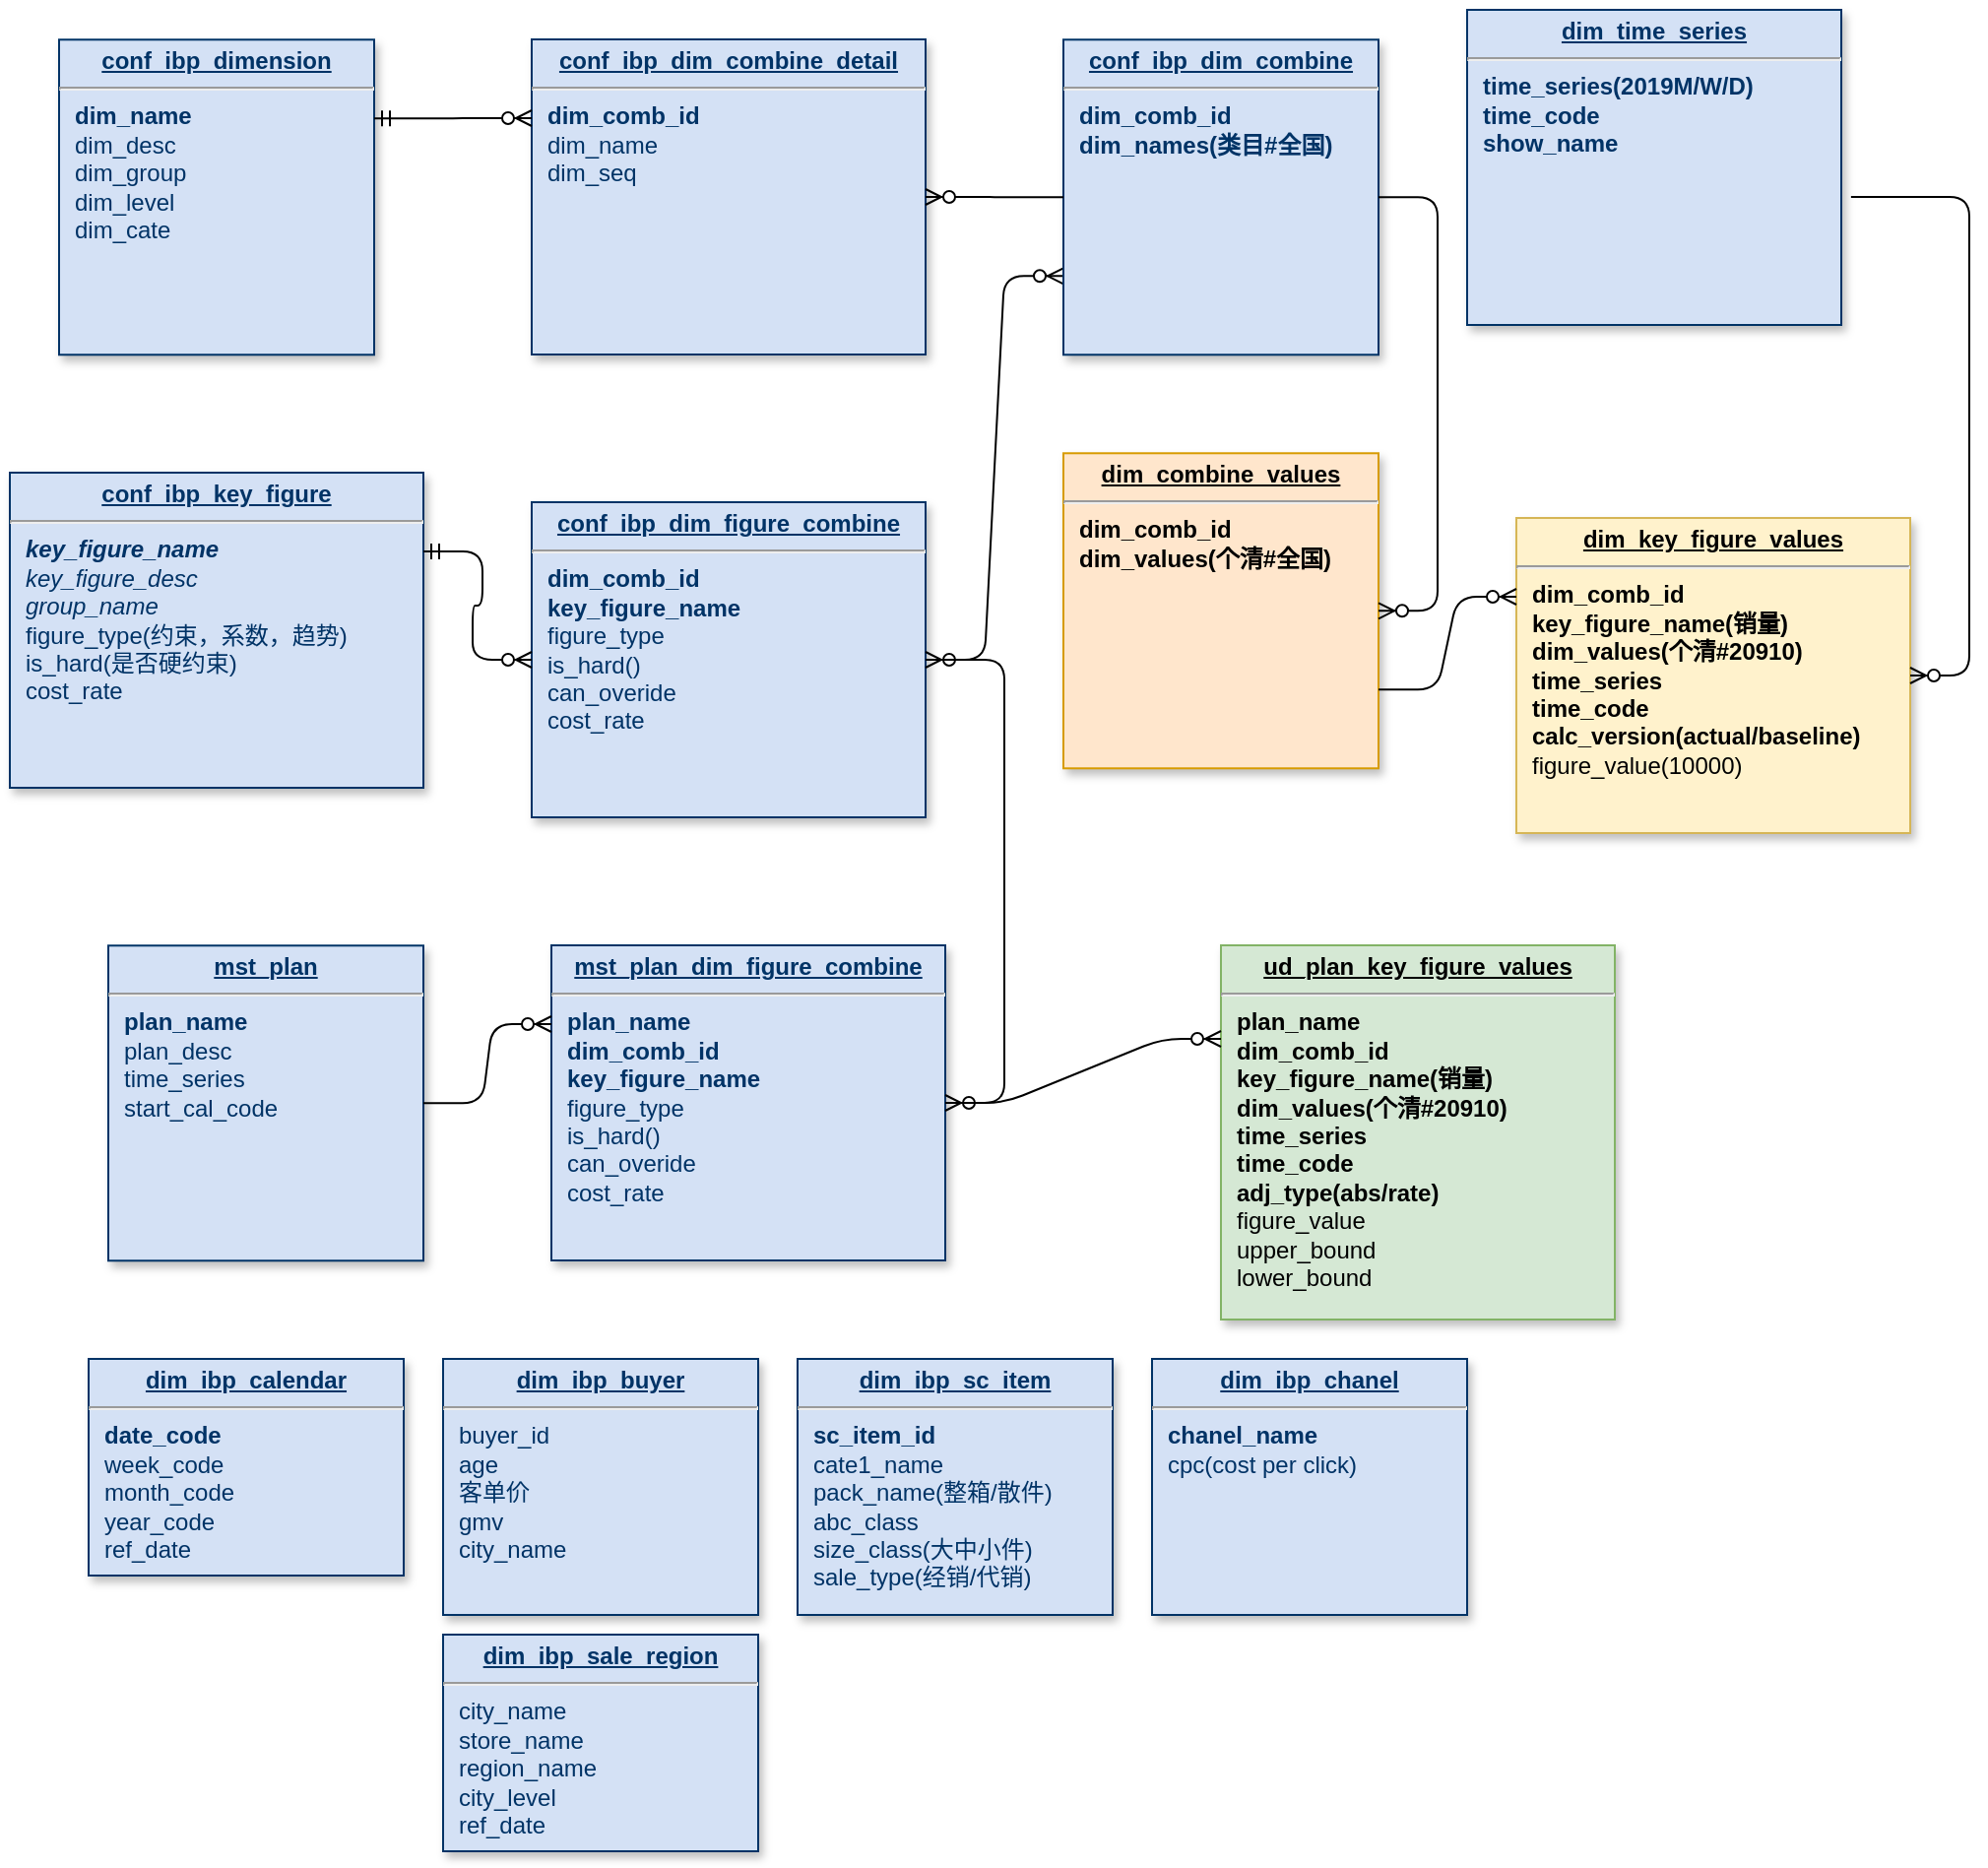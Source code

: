 <mxfile version="12.1.9" type="github" pages="2">
  <diagram name="数据准备" id="efa7a0a1-bf9b-a30e-e6df-94a7791c09e9">
    <mxGraphModel dx="2056" dy="500" grid="1" gridSize="10" guides="1" tooltips="1" connect="1" arrows="1" fold="1" page="1" pageScale="1" pageWidth="826" pageHeight="1169" background="#ffffff" math="0" shadow="0">
      <root>
        <mxCell id="0"/>
        <mxCell id="1" parent="0"/>
        <mxCell id="21" value="&lt;p style=&quot;margin: 0px ; margin-top: 4px ; text-align: center ; text-decoration: underline&quot;&gt;&lt;strong&gt;dim_ibp_calendar&lt;/strong&gt;&lt;/p&gt;&lt;hr&gt;&lt;p style=&quot;margin: 0px ; margin-left: 8px&quot;&gt;&lt;b&gt;date_code&lt;/b&gt;&lt;/p&gt;&lt;p style=&quot;margin: 0px ; margin-left: 8px&quot;&gt;week_code&lt;/p&gt;&lt;p style=&quot;margin: 0px ; margin-left: 8px&quot;&gt;month_code&lt;/p&gt;&lt;p style=&quot;margin: 0px ; margin-left: 8px&quot;&gt;year_code&lt;/p&gt;&lt;p style=&quot;margin: 0px ; margin-left: 8px&quot;&gt;ref_date&lt;/p&gt;" style="verticalAlign=top;align=left;overflow=fill;fontSize=12;fontFamily=Helvetica;html=1;strokeColor=#003366;shadow=1;fillColor=#D4E1F5;fontColor=#003366" parent="1" vertex="1">
          <mxGeometry x="-5" y="730" width="160" height="110" as="geometry"/>
        </mxCell>
        <mxCell id="25" value="&lt;p style=&quot;margin: 0px ; margin-top: 4px ; text-align: center ; text-decoration: underline&quot;&gt;&lt;b&gt;conf_ibp_dimension&lt;/b&gt;&lt;/p&gt;&lt;hr&gt;&lt;p style=&quot;margin: 0px ; margin-left: 8px&quot;&gt;&lt;span&gt;&lt;b&gt;dim_name&lt;/b&gt;&lt;/span&gt;&lt;br&gt;&lt;/p&gt;&lt;p style=&quot;margin: 0px ; margin-left: 8px&quot;&gt;dim_desc&lt;br&gt;&lt;/p&gt;&lt;p style=&quot;margin: 0px ; margin-left: 8px&quot;&gt;dim_group&lt;/p&gt;&lt;p style=&quot;margin: 0px ; margin-left: 8px&quot;&gt;dim_level&lt;/p&gt;&lt;p style=&quot;margin: 0px ; margin-left: 8px&quot;&gt;dim_cate&lt;/p&gt;" style="verticalAlign=top;align=left;overflow=fill;fontSize=12;fontFamily=Helvetica;html=1;strokeColor=#003366;shadow=1;fillColor=#D4E1F5;fontColor=#003366" parent="1" vertex="1">
          <mxGeometry x="-20.0" y="60.14" width="160" height="160" as="geometry"/>
        </mxCell>
        <mxCell id="3DZUNBf_pylobnUsO0X3-115" value="&lt;p style=&quot;margin: 0px ; margin-top: 4px ; text-align: center ; text-decoration: underline&quot;&gt;&lt;strong&gt;dim_ibp_sc_item&lt;/strong&gt;&lt;/p&gt;&lt;hr&gt;&lt;p style=&quot;margin: 0px ; margin-left: 8px&quot;&gt;&lt;b&gt;sc_item_id&lt;/b&gt;&lt;/p&gt;&lt;p style=&quot;margin: 0px ; margin-left: 8px&quot;&gt;cate1_name&lt;/p&gt;&lt;p style=&quot;margin: 0px ; margin-left: 8px&quot;&gt;&lt;span&gt;pack_name(整箱/散件)&lt;/span&gt;&lt;/p&gt;&lt;p style=&quot;margin: 0px ; margin-left: 8px&quot;&gt;&lt;span&gt;abc_class&lt;/span&gt;&lt;br&gt;&lt;/p&gt;&lt;p style=&quot;margin: 0px ; margin-left: 8px&quot;&gt;size_class(大中小件)&lt;/p&gt;&lt;p style=&quot;margin: 0px ; margin-left: 8px&quot;&gt;sale_type(经销/代销)&lt;/p&gt;" style="verticalAlign=top;align=left;overflow=fill;fontSize=12;fontFamily=Helvetica;html=1;strokeColor=#003366;shadow=1;fillColor=#D4E1F5;fontColor=#003366" vertex="1" parent="1">
          <mxGeometry x="355" y="730" width="160" height="130" as="geometry"/>
        </mxCell>
        <mxCell id="JFcOE48JS2AtZXo4onWM-112" value="&lt;p style=&quot;margin: 0px ; margin-top: 4px ; text-align: center ; text-decoration: underline&quot;&gt;&lt;strong&gt;dim_ibp_sale_region&lt;/strong&gt;&lt;/p&gt;&lt;hr&gt;&lt;p style=&quot;margin: 0px ; margin-left: 8px&quot;&gt;city_name&lt;/p&gt;&lt;p style=&quot;margin: 0px ; margin-left: 8px&quot;&gt;store_name&lt;/p&gt;&lt;p style=&quot;margin: 0px ; margin-left: 8px&quot;&gt;region_name&lt;/p&gt;&lt;p style=&quot;margin: 0px ; margin-left: 8px&quot;&gt;city_level&lt;/p&gt;&lt;p style=&quot;margin: 0px ; margin-left: 8px&quot;&gt;ref_date&lt;/p&gt;" style="verticalAlign=top;align=left;overflow=fill;fontSize=12;fontFamily=Helvetica;html=1;strokeColor=#003366;shadow=1;fillColor=#D4E1F5;fontColor=#003366" vertex="1" parent="1">
          <mxGeometry x="175" y="870" width="160" height="110" as="geometry"/>
        </mxCell>
        <mxCell id="JFcOE48JS2AtZXo4onWM-113" value="&lt;p style=&quot;margin: 0px ; margin-top: 4px ; text-align: center ; text-decoration: underline&quot;&gt;&lt;b&gt;conf_ibp_key_figure&lt;/b&gt;&lt;/p&gt;&lt;hr&gt;&lt;p style=&quot;margin: 0px ; margin-left: 8px&quot;&gt;&lt;i&gt;&lt;b&gt;key_figure_name&lt;/b&gt;&lt;/i&gt;&lt;br&gt;&lt;/p&gt;&lt;p style=&quot;margin: 0px ; margin-left: 8px&quot;&gt;&lt;i&gt;key_figure_desc&lt;/i&gt;&lt;/p&gt;&lt;p style=&quot;margin: 0px ; margin-left: 8px&quot;&gt;&lt;i&gt;group_name&lt;/i&gt;&lt;/p&gt;&lt;p style=&quot;margin: 0px ; margin-left: 8px&quot;&gt;&lt;span&gt;figure_type(约束，系数，趋势)&lt;/span&gt;&lt;/p&gt;&lt;p style=&quot;margin: 0px ; margin-left: 8px&quot;&gt;is_hard(是否硬约束)&lt;/p&gt;&lt;p style=&quot;margin: 0px ; margin-left: 8px&quot;&gt;cost_rate&lt;/p&gt;" style="verticalAlign=top;align=left;overflow=fill;fontSize=12;fontFamily=Helvetica;html=1;strokeColor=#003366;shadow=1;fillColor=#D4E1F5;fontColor=#003366" vertex="1" parent="1">
          <mxGeometry x="-45" y="280" width="210" height="160" as="geometry"/>
        </mxCell>
        <mxCell id="JFcOE48JS2AtZXo4onWM-117" value="&lt;p style=&quot;margin: 0px ; margin-top: 4px ; text-align: center ; text-decoration: underline&quot;&gt;&lt;strong&gt;dim_ibp_buyer&lt;/strong&gt;&lt;/p&gt;&lt;hr&gt;&lt;p style=&quot;margin: 0px ; margin-left: 8px&quot;&gt;buyer_id&lt;/p&gt;&lt;p style=&quot;margin: 0px ; margin-left: 8px&quot;&gt;age&lt;/p&gt;&lt;p style=&quot;margin: 0px ; margin-left: 8px&quot;&gt;客单价&lt;/p&gt;&lt;p style=&quot;margin: 0px ; margin-left: 8px&quot;&gt;gmv&lt;/p&gt;&lt;p style=&quot;margin: 0px ; margin-left: 8px&quot;&gt;city_name&lt;/p&gt;&lt;p style=&quot;margin: 0px ; margin-left: 8px&quot;&gt;&lt;br&gt;&lt;/p&gt;&lt;p style=&quot;margin: 0px ; margin-left: 8px&quot;&gt;&lt;br&gt;&lt;/p&gt;" style="verticalAlign=top;align=left;overflow=fill;fontSize=12;fontFamily=Helvetica;html=1;strokeColor=#003366;shadow=1;fillColor=#D4E1F5;fontColor=#003366" vertex="1" parent="1">
          <mxGeometry x="175" y="730" width="160" height="130" as="geometry"/>
        </mxCell>
        <mxCell id="wF-CPIEMSfGUa-PFWlyZ-112" value="&lt;p style=&quot;margin: 0px ; margin-top: 4px ; text-align: center ; text-decoration: underline&quot;&gt;&lt;b&gt;conf_ibp_dim_combine_detail&lt;/b&gt;&lt;/p&gt;&lt;hr&gt;&lt;p style=&quot;margin: 0px ; margin-left: 8px&quot;&gt;&lt;span&gt;&lt;b&gt;dim_comb_id&lt;/b&gt;&lt;/span&gt;&lt;br&gt;&lt;/p&gt;&lt;p style=&quot;margin: 0px ; margin-left: 8px&quot;&gt;dim_name&lt;/p&gt;&lt;p style=&quot;margin: 0px ; margin-left: 8px&quot;&gt;dim_seq&lt;/p&gt;" style="verticalAlign=top;align=left;overflow=fill;fontSize=12;fontFamily=Helvetica;html=1;strokeColor=#003366;shadow=1;fillColor=#D4E1F5;fontColor=#003366" vertex="1" parent="1">
          <mxGeometry x="220" y="60" width="200" height="160" as="geometry"/>
        </mxCell>
        <mxCell id="wF-CPIEMSfGUa-PFWlyZ-113" value="&lt;p style=&quot;margin: 0px ; margin-top: 4px ; text-align: center ; text-decoration: underline&quot;&gt;&lt;b&gt;conf_ibp_dim_figure_combine&lt;/b&gt;&lt;/p&gt;&lt;hr&gt;&lt;p style=&quot;margin: 0px ; margin-left: 8px&quot;&gt;&lt;span&gt;&lt;b&gt;dim_comb_id&lt;/b&gt;&lt;/span&gt;&lt;br&gt;&lt;/p&gt;&lt;p style=&quot;margin: 0px ; margin-left: 8px&quot;&gt;&lt;b&gt;key_figure_name&lt;/b&gt;&lt;/p&gt;&lt;p style=&quot;margin: 0px ; margin-left: 8px&quot;&gt;figure_type&lt;/p&gt;&lt;p style=&quot;margin: 0px ; margin-left: 8px&quot;&gt;is_hard()&lt;/p&gt;&lt;p style=&quot;margin: 0px ; margin-left: 8px&quot;&gt;can_overide&lt;/p&gt;&lt;p style=&quot;margin: 0px ; margin-left: 8px&quot;&gt;cost_rate&lt;/p&gt;" style="verticalAlign=top;align=left;overflow=fill;fontSize=12;fontFamily=Helvetica;html=1;strokeColor=#003366;shadow=1;fillColor=#D4E1F5;fontColor=#003366" vertex="1" parent="1">
          <mxGeometry x="220" y="295" width="200" height="160" as="geometry"/>
        </mxCell>
        <mxCell id="wF-CPIEMSfGUa-PFWlyZ-117" value="" style="edgeStyle=entityRelationEdgeStyle;fontSize=12;html=1;endArrow=ERzeroToMany;startArrow=ERmandOne;exitX=1;exitY=0.25;exitDx=0;exitDy=0;entryX=0;entryY=0.25;entryDx=0;entryDy=0;" edge="1" parent="1" source="25" target="wF-CPIEMSfGUa-PFWlyZ-112">
          <mxGeometry width="100" height="100" relative="1" as="geometry">
            <mxPoint x="150" y="250" as="sourcePoint"/>
            <mxPoint x="250" y="150" as="targetPoint"/>
          </mxGeometry>
        </mxCell>
        <mxCell id="wF-CPIEMSfGUa-PFWlyZ-118" value="" style="edgeStyle=entityRelationEdgeStyle;fontSize=12;html=1;endArrow=ERzeroToMany;startArrow=ERmandOne;exitX=1;exitY=0.25;exitDx=0;exitDy=0;" edge="1" parent="1" source="JFcOE48JS2AtZXo4onWM-113" target="wF-CPIEMSfGUa-PFWlyZ-113">
          <mxGeometry width="100" height="100" relative="1" as="geometry">
            <mxPoint x="180" y="320" as="sourcePoint"/>
            <mxPoint x="280" y="220" as="targetPoint"/>
          </mxGeometry>
        </mxCell>
        <mxCell id="wF-CPIEMSfGUa-PFWlyZ-125" value="" style="edgeStyle=entityRelationEdgeStyle;fontSize=12;html=1;endArrow=ERzeroToMany;endFill=1;startArrow=ERzeroToMany;entryX=0;entryY=0.75;entryDx=0;entryDy=0;" edge="1" parent="1" source="wF-CPIEMSfGUa-PFWlyZ-113" target="wF-CPIEMSfGUa-PFWlyZ-129">
          <mxGeometry width="100" height="100" relative="1" as="geometry">
            <mxPoint x="190" y="270" as="sourcePoint"/>
            <mxPoint x="470" y="181" as="targetPoint"/>
          </mxGeometry>
        </mxCell>
        <mxCell id="wF-CPIEMSfGUa-PFWlyZ-126" value="&lt;p style=&quot;margin: 0px ; margin-top: 4px ; text-align: center ; text-decoration: underline&quot;&gt;&lt;b&gt;dim_combine_values&lt;/b&gt;&lt;/p&gt;&lt;hr&gt;&lt;p style=&quot;margin: 0px ; margin-left: 8px&quot;&gt;&lt;span&gt;&lt;b&gt;dim_comb_id&lt;/b&gt;&lt;/span&gt;&lt;/p&gt;&lt;p style=&quot;margin: 0px ; margin-left: 8px&quot;&gt;&lt;b&gt;dim_values(个清#全国)&lt;/b&gt;&lt;/p&gt;" style="verticalAlign=top;align=left;overflow=fill;fontSize=12;fontFamily=Helvetica;html=1;strokeColor=#d79b00;shadow=1;fillColor=#ffe6cc;" vertex="1" parent="1">
          <mxGeometry x="490" y="270.14" width="160" height="160" as="geometry"/>
        </mxCell>
        <mxCell id="wF-CPIEMSfGUa-PFWlyZ-128" value="&lt;p style=&quot;margin: 0px ; margin-top: 4px ; text-align: center ; text-decoration: underline&quot;&gt;&lt;b&gt;dim_key_figure_values&lt;/b&gt;&lt;/p&gt;&lt;hr&gt;&lt;p style=&quot;margin: 0px ; margin-left: 8px&quot;&gt;&lt;span&gt;&lt;b&gt;dim_comb_id&lt;/b&gt;&lt;/span&gt;&lt;/p&gt;&lt;p style=&quot;margin: 0px ; margin-left: 8px&quot;&gt;&lt;span&gt;&lt;b&gt;key_figure_name(销量)&lt;/b&gt;&lt;/span&gt;&lt;/p&gt;&lt;p style=&quot;margin: 0px ; margin-left: 8px&quot;&gt;&lt;b&gt;dim_values(个清#20910)&lt;/b&gt;&lt;/p&gt;&lt;p style=&quot;margin: 0px ; margin-left: 8px&quot;&gt;&lt;b&gt;time_series&lt;/b&gt;&lt;/p&gt;&lt;p style=&quot;margin: 0px ; margin-left: 8px&quot;&gt;&lt;b&gt;time_code&lt;/b&gt;&lt;br&gt;&lt;/p&gt;&lt;p style=&quot;margin: 0px ; margin-left: 8px&quot;&gt;&lt;b&gt;calc_version(actual/baseline)&lt;/b&gt;&lt;/p&gt;&lt;p style=&quot;margin: 0px ; margin-left: 8px&quot;&gt;figure_value(10000)&lt;/p&gt;" style="verticalAlign=top;align=left;overflow=fill;fontSize=12;fontFamily=Helvetica;html=1;strokeColor=#d6b656;shadow=1;fillColor=#fff2cc;" vertex="1" parent="1">
          <mxGeometry x="720" y="303" width="200" height="160" as="geometry"/>
        </mxCell>
        <mxCell id="wF-CPIEMSfGUa-PFWlyZ-129" value="&lt;p style=&quot;margin: 0px ; margin-top: 4px ; text-align: center ; text-decoration: underline&quot;&gt;&lt;b&gt;conf_ibp_dim_combine&lt;/b&gt;&lt;/p&gt;&lt;hr&gt;&lt;p style=&quot;margin: 0px 0px 0px 8px&quot;&gt;&lt;b&gt;dim_comb_id&lt;/b&gt;&lt;/p&gt;&lt;p style=&quot;margin: 0px 0px 0px 8px&quot;&gt;&lt;b&gt;dim_names(类目#全国)&lt;/b&gt;&lt;/p&gt;" style="verticalAlign=top;align=left;overflow=fill;fontSize=12;fontFamily=Helvetica;html=1;strokeColor=#003366;shadow=1;fillColor=#D4E1F5;fontColor=#003366" vertex="1" parent="1">
          <mxGeometry x="490.0" y="60.14" width="160" height="160" as="geometry"/>
        </mxCell>
        <mxCell id="wF-CPIEMSfGUa-PFWlyZ-130" value="" style="edgeStyle=entityRelationEdgeStyle;fontSize=12;html=1;endArrow=ERzeroToMany;endFill=1;" edge="1" parent="1" source="wF-CPIEMSfGUa-PFWlyZ-129" target="wF-CPIEMSfGUa-PFWlyZ-112">
          <mxGeometry width="100" height="100" relative="1" as="geometry">
            <mxPoint x="430" y="120" as="sourcePoint"/>
            <mxPoint x="530" y="20" as="targetPoint"/>
          </mxGeometry>
        </mxCell>
        <mxCell id="wF-CPIEMSfGUa-PFWlyZ-131" value="" style="edgeStyle=entityRelationEdgeStyle;fontSize=12;html=1;endArrow=ERzeroToMany;endFill=1;exitX=1;exitY=0.5;exitDx=0;exitDy=0;" edge="1" parent="1" source="wF-CPIEMSfGUa-PFWlyZ-129" target="wF-CPIEMSfGUa-PFWlyZ-126">
          <mxGeometry width="100" height="100" relative="1" as="geometry">
            <mxPoint x="680" y="70" as="sourcePoint"/>
            <mxPoint x="780" y="-30" as="targetPoint"/>
          </mxGeometry>
        </mxCell>
        <mxCell id="wF-CPIEMSfGUa-PFWlyZ-132" value="&lt;p style=&quot;margin: 0px ; margin-top: 4px ; text-align: center ; text-decoration: underline&quot;&gt;&lt;b&gt;dim_time_series&lt;/b&gt;&lt;/p&gt;&lt;hr&gt;&lt;p style=&quot;margin: 0px ; margin-left: 8px&quot;&gt;&lt;b&gt;time_series(2019M/W/D)&lt;/b&gt;&lt;/p&gt;&lt;p style=&quot;margin: 0px ; margin-left: 8px&quot;&gt;&lt;b&gt;time_code&lt;/b&gt;&lt;/p&gt;&lt;p style=&quot;margin: 0px ; margin-left: 8px&quot;&gt;&lt;b&gt;show_name&lt;/b&gt;&lt;/p&gt;&lt;p style=&quot;margin: 0px ; margin-left: 8px&quot;&gt;&lt;b&gt;&lt;br&gt;&lt;/b&gt;&lt;/p&gt;" style="verticalAlign=top;align=left;overflow=fill;fontSize=12;fontFamily=Helvetica;html=1;strokeColor=#003366;shadow=1;fillColor=#D4E1F5;fontColor=#003366" vertex="1" parent="1">
          <mxGeometry x="695" y="45" width="190" height="160" as="geometry"/>
        </mxCell>
        <mxCell id="wF-CPIEMSfGUa-PFWlyZ-134" value="" style="edgeStyle=entityRelationEdgeStyle;fontSize=12;html=1;endArrow=ERzeroToMany;endFill=1;exitX=1;exitY=0.75;exitDx=0;exitDy=0;entryX=0;entryY=0.25;entryDx=0;entryDy=0;" edge="1" parent="1" source="wF-CPIEMSfGUa-PFWlyZ-126" target="wF-CPIEMSfGUa-PFWlyZ-128">
          <mxGeometry width="100" height="100" relative="1" as="geometry">
            <mxPoint x="560" y="490" as="sourcePoint"/>
            <mxPoint x="660" y="390" as="targetPoint"/>
          </mxGeometry>
        </mxCell>
        <mxCell id="wF-CPIEMSfGUa-PFWlyZ-135" value="" style="edgeStyle=entityRelationEdgeStyle;fontSize=12;html=1;endArrow=ERzeroToMany;endFill=1;exitX=1.026;exitY=0.594;exitDx=0;exitDy=0;exitPerimeter=0;" edge="1" parent="1" source="wF-CPIEMSfGUa-PFWlyZ-132" target="wF-CPIEMSfGUa-PFWlyZ-128">
          <mxGeometry width="100" height="100" relative="1" as="geometry">
            <mxPoint x="900" y="530" as="sourcePoint"/>
            <mxPoint x="850" y="480" as="targetPoint"/>
          </mxGeometry>
        </mxCell>
        <mxCell id="wF-CPIEMSfGUa-PFWlyZ-136" value="&lt;p style=&quot;margin: 0px ; margin-top: 4px ; text-align: center ; text-decoration: underline&quot;&gt;&lt;strong&gt;dim_ibp_chanel&lt;/strong&gt;&lt;/p&gt;&lt;hr&gt;&lt;p style=&quot;margin: 0px ; margin-left: 8px&quot;&gt;&lt;b&gt;chanel_name&lt;/b&gt;&lt;/p&gt;&lt;p style=&quot;margin: 0px ; margin-left: 8px&quot;&gt;cpc(cost per click)&lt;/p&gt;" style="verticalAlign=top;align=left;overflow=fill;fontSize=12;fontFamily=Helvetica;html=1;strokeColor=#003366;shadow=1;fillColor=#D4E1F5;fontColor=#003366" vertex="1" parent="1">
          <mxGeometry x="535" y="730" width="160" height="130" as="geometry"/>
        </mxCell>
        <mxCell id="wF-CPIEMSfGUa-PFWlyZ-138" value="&lt;p style=&quot;margin: 0px ; margin-top: 4px ; text-align: center ; text-decoration: underline&quot;&gt;&lt;b&gt;mst_plan&lt;/b&gt;&lt;/p&gt;&lt;hr&gt;&lt;p style=&quot;margin: 0px ; margin-left: 8px&quot;&gt;&lt;span&gt;&lt;b&gt;plan_name&lt;/b&gt;&lt;/span&gt;&lt;br&gt;&lt;/p&gt;&lt;p style=&quot;margin: 0px ; margin-left: 8px&quot;&gt;plan_desc&lt;br&gt;&lt;/p&gt;&lt;p style=&quot;margin: 0px ; margin-left: 8px&quot;&gt;time_series&lt;/p&gt;&lt;p style=&quot;margin: 0px ; margin-left: 8px&quot;&gt;start_cal_code&lt;/p&gt;&lt;p style=&quot;margin: 0px ; margin-left: 8px&quot;&gt;&lt;br&gt;&lt;/p&gt;" style="verticalAlign=top;align=left;overflow=fill;fontSize=12;fontFamily=Helvetica;html=1;strokeColor=#003366;shadow=1;fillColor=#D4E1F5;fontColor=#003366" vertex="1" parent="1">
          <mxGeometry x="5.0" y="520.14" width="160" height="160" as="geometry"/>
        </mxCell>
        <mxCell id="wF-CPIEMSfGUa-PFWlyZ-139" value="&lt;p style=&quot;margin: 0px ; margin-top: 4px ; text-align: center ; text-decoration: underline&quot;&gt;&lt;b&gt;mst_plan_dim_figure_combine&lt;/b&gt;&lt;/p&gt;&lt;hr&gt;&lt;p style=&quot;margin: 0px ; margin-left: 8px&quot;&gt;&lt;span&gt;&lt;b&gt;plan_name&lt;/b&gt;&lt;/span&gt;&lt;br&gt;&lt;/p&gt;&lt;p style=&quot;margin: 0px 0px 0px 8px&quot;&gt;&lt;b&gt;dim_comb_id&lt;/b&gt;&lt;br&gt;&lt;/p&gt;&lt;p style=&quot;margin: 0px 0px 0px 8px&quot;&gt;&lt;b&gt;key_figure_name&lt;/b&gt;&lt;/p&gt;&lt;p style=&quot;margin: 0px 0px 0px 8px&quot;&gt;figure_type&lt;/p&gt;&lt;p style=&quot;margin: 0px 0px 0px 8px&quot;&gt;is_hard()&lt;/p&gt;&lt;p style=&quot;margin: 0px 0px 0px 8px&quot;&gt;can_overide&lt;/p&gt;&lt;p style=&quot;margin: 0px 0px 0px 8px&quot;&gt;cost_rate&lt;/p&gt;&lt;p style=&quot;margin: 0px ; margin-left: 8px&quot;&gt;&lt;br&gt;&lt;/p&gt;" style="verticalAlign=top;align=left;overflow=fill;fontSize=12;fontFamily=Helvetica;html=1;strokeColor=#003366;shadow=1;fillColor=#D4E1F5;fontColor=#003366" vertex="1" parent="1">
          <mxGeometry x="230" y="520" width="200" height="160" as="geometry"/>
        </mxCell>
        <mxCell id="wF-CPIEMSfGUa-PFWlyZ-141" value="" style="edgeStyle=entityRelationEdgeStyle;fontSize=12;html=1;endArrow=ERzeroToMany;endFill=1;exitX=1;exitY=0.5;exitDx=0;exitDy=0;entryX=0;entryY=0.25;entryDx=0;entryDy=0;" edge="1" parent="1" source="wF-CPIEMSfGUa-PFWlyZ-138" target="wF-CPIEMSfGUa-PFWlyZ-139">
          <mxGeometry width="100" height="100" relative="1" as="geometry">
            <mxPoint x="640" y="626" as="sourcePoint"/>
            <mxPoint x="360" y="576" as="targetPoint"/>
          </mxGeometry>
        </mxCell>
        <mxCell id="wF-CPIEMSfGUa-PFWlyZ-142" value="" style="edgeStyle=entityRelationEdgeStyle;fontSize=12;html=1;endArrow=ERzeroToMany;endFill=1;" edge="1" parent="1" source="wF-CPIEMSfGUa-PFWlyZ-113" target="wF-CPIEMSfGUa-PFWlyZ-139">
          <mxGeometry width="100" height="100" relative="1" as="geometry">
            <mxPoint x="530" y="570" as="sourcePoint"/>
            <mxPoint x="630" y="470" as="targetPoint"/>
          </mxGeometry>
        </mxCell>
        <mxCell id="wF-CPIEMSfGUa-PFWlyZ-143" value="&lt;p style=&quot;margin: 0px ; margin-top: 4px ; text-align: center ; text-decoration: underline&quot;&gt;&lt;b&gt;ud_plan_key_figure_values&lt;/b&gt;&lt;/p&gt;&lt;hr&gt;&lt;p style=&quot;margin: 0px ; margin-left: 8px&quot;&gt;&lt;span&gt;&lt;b&gt;plan_name&lt;/b&gt;&lt;/span&gt;&lt;br&gt;&lt;/p&gt;&lt;p style=&quot;margin: 0px 0px 0px 8px&quot;&gt;&lt;b&gt;dim_comb_id&lt;/b&gt;&lt;br&gt;&lt;/p&gt;&lt;p style=&quot;margin: 0px 0px 0px 8px&quot;&gt;&lt;b&gt;key_figure_name(销量)&lt;/b&gt;&lt;/p&gt;&lt;p style=&quot;margin: 0px 0px 0px 8px&quot;&gt;&lt;b&gt;dim_values(个清#20910)&lt;/b&gt;&lt;/p&gt;&lt;p style=&quot;margin: 0px 0px 0px 8px&quot;&gt;&lt;b&gt;time_series&lt;/b&gt;&lt;/p&gt;&lt;p style=&quot;margin: 0px 0px 0px 8px&quot;&gt;&lt;b&gt;time_code&lt;/b&gt;&lt;/p&gt;&lt;p style=&quot;margin: 0px 0px 0px 8px&quot;&gt;&lt;b&gt;adj_type(abs/rate)&lt;/b&gt;&lt;/p&gt;&lt;p style=&quot;margin: 0px 0px 0px 8px&quot;&gt;figure_value&lt;b&gt;&lt;br&gt;&lt;/b&gt;&lt;/p&gt;&lt;p style=&quot;margin: 0px 0px 0px 8px&quot;&gt;upper_bound&lt;/p&gt;&lt;p style=&quot;margin: 0px 0px 0px 8px&quot;&gt;lower_bound&lt;/p&gt;&lt;p style=&quot;margin: 0px ; margin-left: 8px&quot;&gt;&lt;br&gt;&lt;/p&gt;" style="verticalAlign=top;align=left;overflow=fill;fontSize=12;fontFamily=Helvetica;html=1;strokeColor=#82b366;shadow=1;fillColor=#d5e8d4;" vertex="1" parent="1">
          <mxGeometry x="570" y="520" width="200" height="190" as="geometry"/>
        </mxCell>
        <mxCell id="wF-CPIEMSfGUa-PFWlyZ-144" value="" style="edgeStyle=entityRelationEdgeStyle;fontSize=12;html=1;endArrow=ERzeroToMany;endFill=1;exitX=1;exitY=0.5;exitDx=0;exitDy=0;entryX=0;entryY=0.25;entryDx=0;entryDy=0;" edge="1" parent="1" source="wF-CPIEMSfGUa-PFWlyZ-139" target="wF-CPIEMSfGUa-PFWlyZ-143">
          <mxGeometry width="100" height="100" relative="1" as="geometry">
            <mxPoint x="470" y="650" as="sourcePoint"/>
            <mxPoint x="570" y="550" as="targetPoint"/>
          </mxGeometry>
        </mxCell>
      </root>
    </mxGraphModel>
  </diagram>
  <diagram id="soCKKxfmZ7NhsK_nBnD1" name="模型输入">
    <mxGraphModel dx="1024" dy="566" grid="1" gridSize="10" guides="1" tooltips="1" connect="1" arrows="1" fold="1" page="1" pageScale="1" pageWidth="827" pageHeight="1169" math="0" shadow="0">
      <root>
        <mxCell id="P91cjPpShCtE_ZG0dUON-0"/>
        <mxCell id="P91cjPpShCtE_ZG0dUON-1" parent="P91cjPpShCtE_ZG0dUON-0"/>
      </root>
    </mxGraphModel>
  </diagram>
</mxfile>
